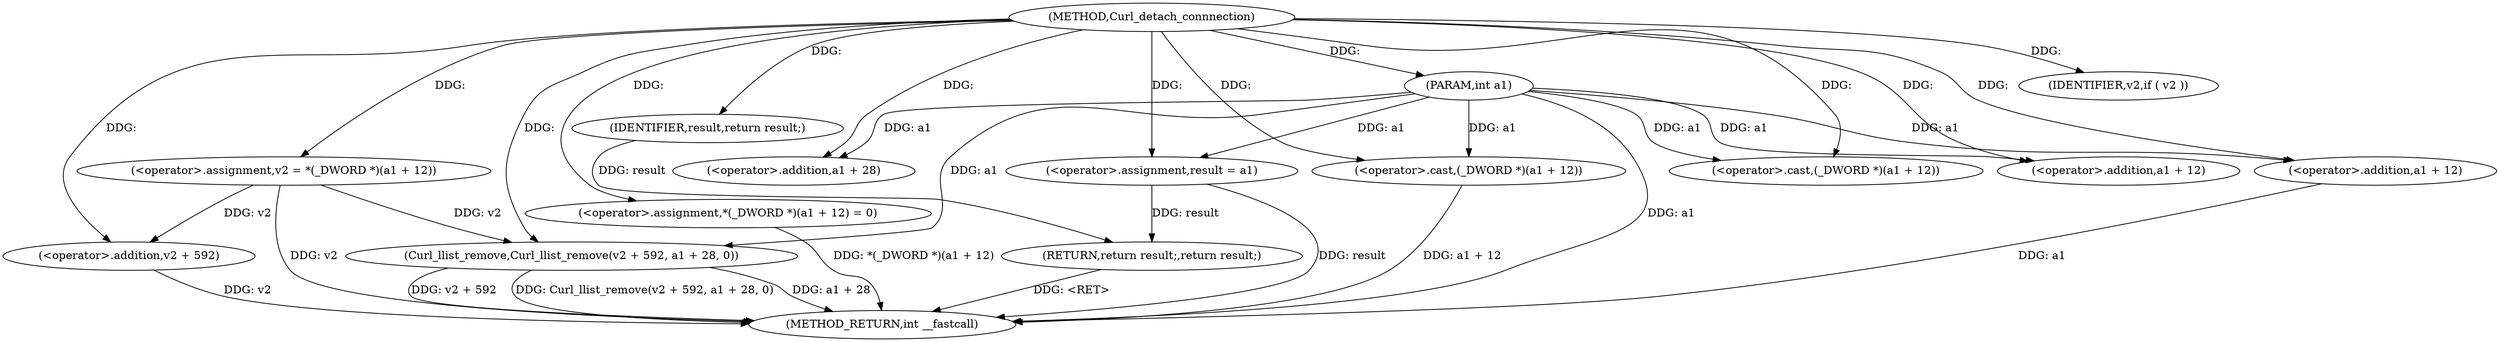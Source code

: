digraph Curl_detach_connnection {  
"1000103" [label = "(METHOD,Curl_detach_connnection)" ]
"1000139" [label = "(METHOD_RETURN,int __fastcall)" ]
"1000104" [label = "(PARAM,int a1)" ]
"1000108" [label = "(<operator>.assignment,v2 = *(_DWORD *)(a1 + 12))" ]
"1000111" [label = "(<operator>.cast,(_DWORD *)(a1 + 12))" ]
"1000113" [label = "(<operator>.addition,a1 + 12)" ]
"1000117" [label = "(IDENTIFIER,v2,if ( v2 ))" ]
"1000118" [label = "(Curl_llist_remove,Curl_llist_remove(v2 + 592, a1 + 28, 0))" ]
"1000119" [label = "(<operator>.addition,v2 + 592)" ]
"1000122" [label = "(<operator>.addition,a1 + 28)" ]
"1000126" [label = "(<operator>.assignment,result = a1)" ]
"1000129" [label = "(<operator>.assignment,*(_DWORD *)(a1 + 12) = 0)" ]
"1000131" [label = "(<operator>.cast,(_DWORD *)(a1 + 12))" ]
"1000133" [label = "(<operator>.addition,a1 + 12)" ]
"1000137" [label = "(RETURN,return result;,return result;)" ]
"1000138" [label = "(IDENTIFIER,result,return result;)" ]
  "1000108" -> "1000139"  [ label = "DDG: v2"] 
  "1000118" -> "1000139"  [ label = "DDG: v2 + 592"] 
  "1000131" -> "1000139"  [ label = "DDG: a1 + 12"] 
  "1000104" -> "1000139"  [ label = "DDG: a1"] 
  "1000126" -> "1000139"  [ label = "DDG: result"] 
  "1000119" -> "1000139"  [ label = "DDG: v2"] 
  "1000118" -> "1000139"  [ label = "DDG: Curl_llist_remove(v2 + 592, a1 + 28, 0)"] 
  "1000118" -> "1000139"  [ label = "DDG: a1 + 28"] 
  "1000133" -> "1000139"  [ label = "DDG: a1"] 
  "1000129" -> "1000139"  [ label = "DDG: *(_DWORD *)(a1 + 12)"] 
  "1000137" -> "1000139"  [ label = "DDG: <RET>"] 
  "1000103" -> "1000104"  [ label = "DDG: "] 
  "1000103" -> "1000108"  [ label = "DDG: "] 
  "1000104" -> "1000111"  [ label = "DDG: a1"] 
  "1000103" -> "1000111"  [ label = "DDG: "] 
  "1000104" -> "1000113"  [ label = "DDG: a1"] 
  "1000103" -> "1000113"  [ label = "DDG: "] 
  "1000103" -> "1000117"  [ label = "DDG: "] 
  "1000108" -> "1000118"  [ label = "DDG: v2"] 
  "1000103" -> "1000118"  [ label = "DDG: "] 
  "1000108" -> "1000119"  [ label = "DDG: v2"] 
  "1000103" -> "1000119"  [ label = "DDG: "] 
  "1000104" -> "1000118"  [ label = "DDG: a1"] 
  "1000104" -> "1000122"  [ label = "DDG: a1"] 
  "1000103" -> "1000122"  [ label = "DDG: "] 
  "1000104" -> "1000126"  [ label = "DDG: a1"] 
  "1000103" -> "1000126"  [ label = "DDG: "] 
  "1000103" -> "1000129"  [ label = "DDG: "] 
  "1000104" -> "1000131"  [ label = "DDG: a1"] 
  "1000103" -> "1000131"  [ label = "DDG: "] 
  "1000104" -> "1000133"  [ label = "DDG: a1"] 
  "1000103" -> "1000133"  [ label = "DDG: "] 
  "1000138" -> "1000137"  [ label = "DDG: result"] 
  "1000126" -> "1000137"  [ label = "DDG: result"] 
  "1000103" -> "1000138"  [ label = "DDG: "] 
}
